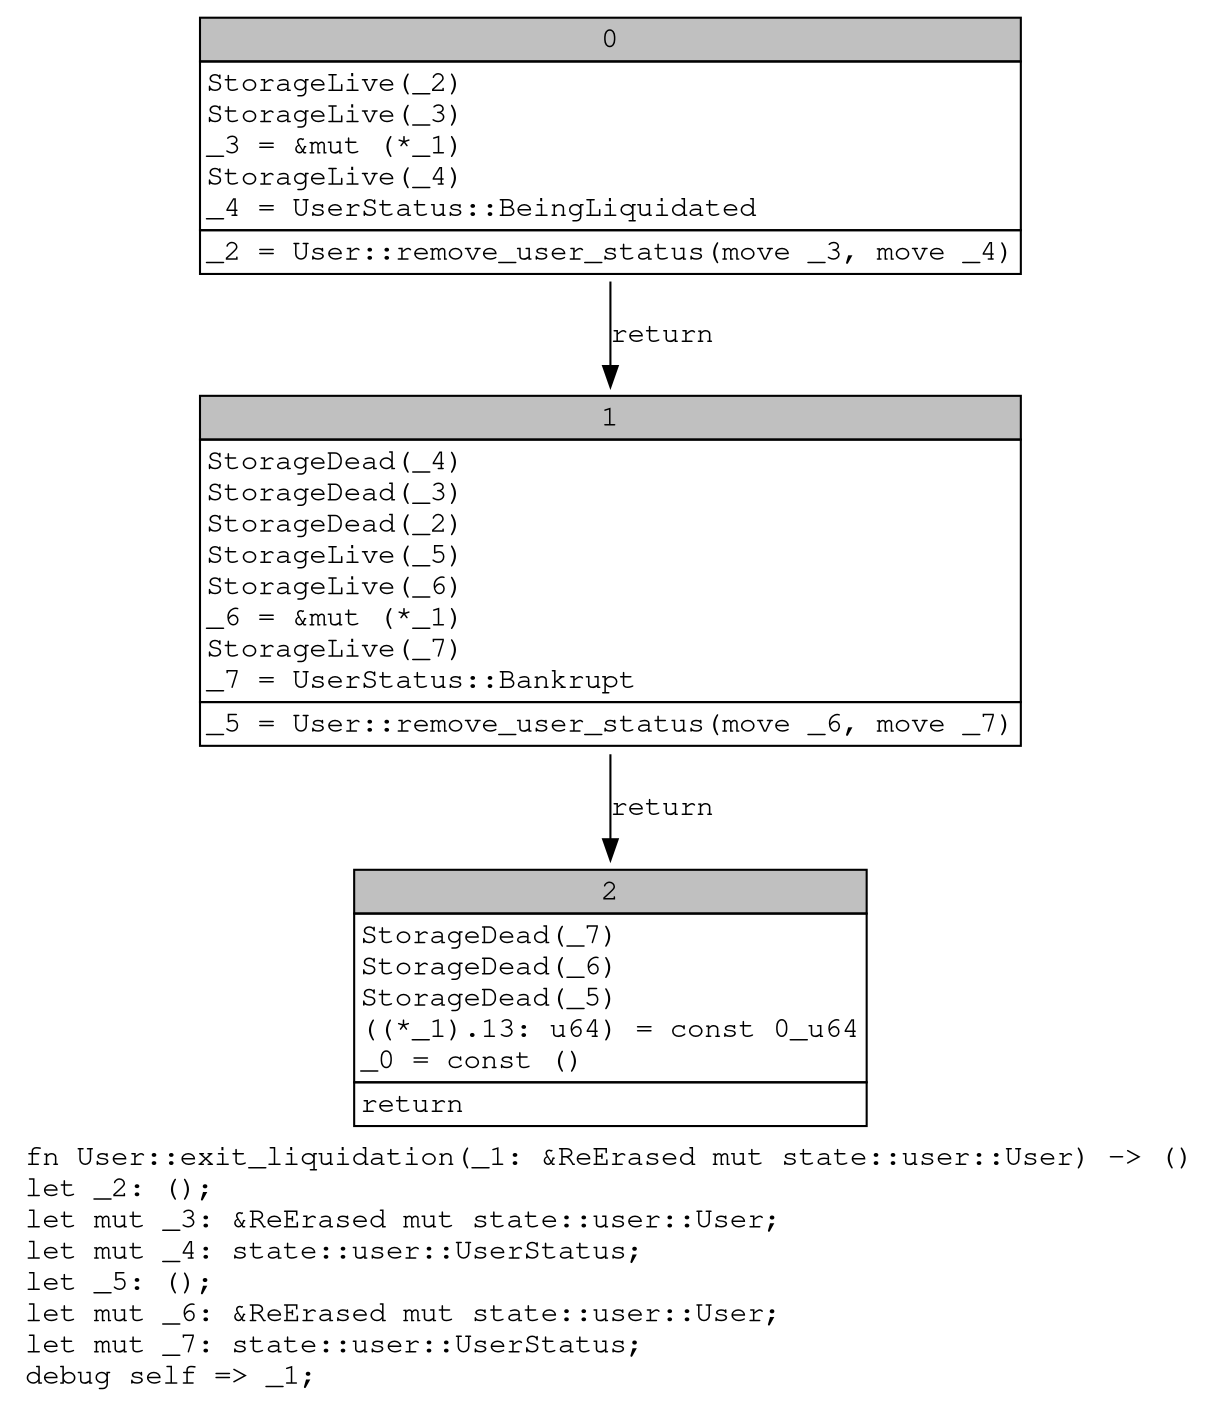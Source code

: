 digraph Mir_0_4310 {
    graph [fontname="Courier, monospace"];
    node [fontname="Courier, monospace"];
    edge [fontname="Courier, monospace"];
    label=<fn User::exit_liquidation(_1: &amp;ReErased mut state::user::User) -&gt; ()<br align="left"/>let _2: ();<br align="left"/>let mut _3: &amp;ReErased mut state::user::User;<br align="left"/>let mut _4: state::user::UserStatus;<br align="left"/>let _5: ();<br align="left"/>let mut _6: &amp;ReErased mut state::user::User;<br align="left"/>let mut _7: state::user::UserStatus;<br align="left"/>debug self =&gt; _1;<br align="left"/>>;
    bb0__0_4310 [shape="none", label=<<table border="0" cellborder="1" cellspacing="0"><tr><td bgcolor="gray" align="center" colspan="1">0</td></tr><tr><td align="left" balign="left">StorageLive(_2)<br/>StorageLive(_3)<br/>_3 = &amp;mut (*_1)<br/>StorageLive(_4)<br/>_4 = UserStatus::BeingLiquidated<br/></td></tr><tr><td align="left">_2 = User::remove_user_status(move _3, move _4)</td></tr></table>>];
    bb1__0_4310 [shape="none", label=<<table border="0" cellborder="1" cellspacing="0"><tr><td bgcolor="gray" align="center" colspan="1">1</td></tr><tr><td align="left" balign="left">StorageDead(_4)<br/>StorageDead(_3)<br/>StorageDead(_2)<br/>StorageLive(_5)<br/>StorageLive(_6)<br/>_6 = &amp;mut (*_1)<br/>StorageLive(_7)<br/>_7 = UserStatus::Bankrupt<br/></td></tr><tr><td align="left">_5 = User::remove_user_status(move _6, move _7)</td></tr></table>>];
    bb2__0_4310 [shape="none", label=<<table border="0" cellborder="1" cellspacing="0"><tr><td bgcolor="gray" align="center" colspan="1">2</td></tr><tr><td align="left" balign="left">StorageDead(_7)<br/>StorageDead(_6)<br/>StorageDead(_5)<br/>((*_1).13: u64) = const 0_u64<br/>_0 = const ()<br/></td></tr><tr><td align="left">return</td></tr></table>>];
    bb0__0_4310 -> bb1__0_4310 [label="return"];
    bb1__0_4310 -> bb2__0_4310 [label="return"];
}
